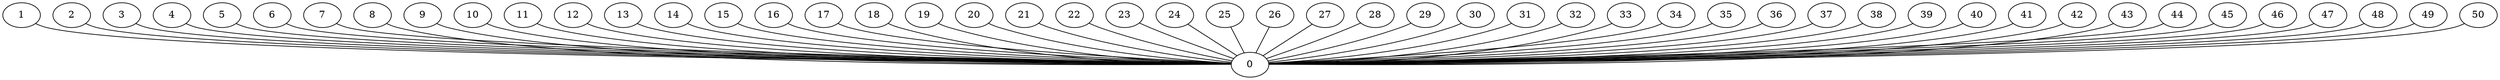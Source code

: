 graph G {
0;
1;
2;
3;
4;
5;
6;
7;
8;
9;
10;
11;
12;
13;
14;
15;
16;
17;
18;
19;
20;
21;
22;
23;
24;
25;
26;
27;
28;
29;
30;
31;
32;
33;
34;
35;
36;
37;
38;
39;
40;
41;
42;
43;
44;
45;
46;
47;
48;
49;
50;
2--0 ;
1--0 ;
4--0 ;
3--0 ;
6--0 ;
5--0 ;
7--0 ;
8--0 ;
10--0 ;
9--0 ;
12--0 ;
11--0 ;
13--0 ;
15--0 ;
14--0 ;
19--0 ;
18--0 ;
17--0 ;
16--0 ;
22--0 ;
21--0 ;
20--0 ;
23--0 ;
24--0 ;
25--0 ;
26--0 ;
27--0 ;
29--0 ;
28--0 ;
31--0 ;
30--0 ;
32--0 ;
33--0 ;
34--0 ;
35--0 ;
36--0 ;
37--0 ;
40--0 ;
39--0 ;
38--0 ;
43--0 ;
42--0 ;
41--0 ;
44--0 ;
47--0 ;
46--0 ;
45--0 ;
48--0 ;
49--0 ;
50--0 ;
}
